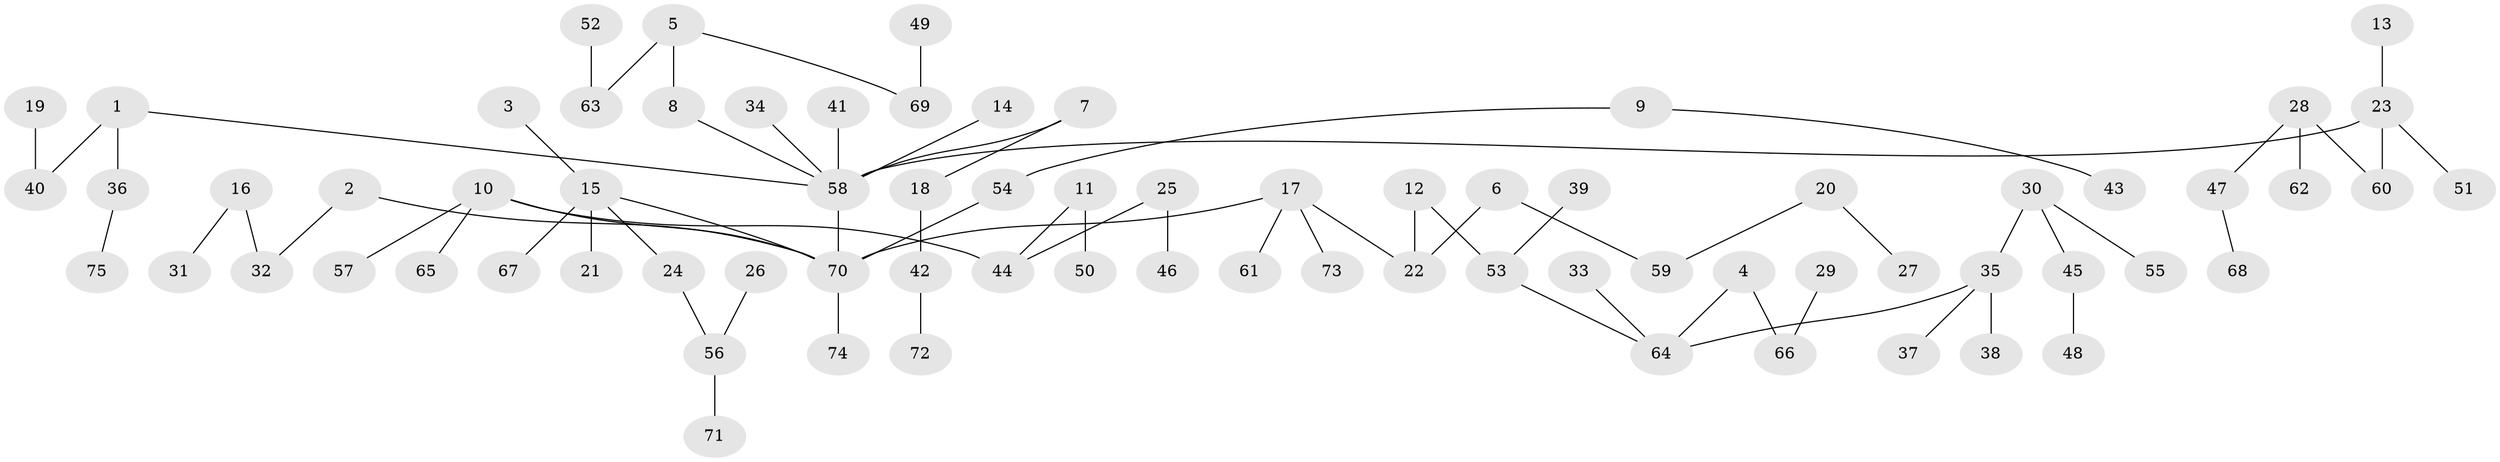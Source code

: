 // original degree distribution, {10: 0.006711409395973154, 3: 0.1342281879194631, 7: 0.006711409395973154, 5: 0.040268456375838924, 2: 0.28187919463087246, 6: 0.006711409395973154, 4: 0.04697986577181208, 1: 0.47651006711409394}
// Generated by graph-tools (version 1.1) at 2025/02/03/09/25 03:02:26]
// undirected, 75 vertices, 74 edges
graph export_dot {
graph [start="1"]
  node [color=gray90,style=filled];
  1;
  2;
  3;
  4;
  5;
  6;
  7;
  8;
  9;
  10;
  11;
  12;
  13;
  14;
  15;
  16;
  17;
  18;
  19;
  20;
  21;
  22;
  23;
  24;
  25;
  26;
  27;
  28;
  29;
  30;
  31;
  32;
  33;
  34;
  35;
  36;
  37;
  38;
  39;
  40;
  41;
  42;
  43;
  44;
  45;
  46;
  47;
  48;
  49;
  50;
  51;
  52;
  53;
  54;
  55;
  56;
  57;
  58;
  59;
  60;
  61;
  62;
  63;
  64;
  65;
  66;
  67;
  68;
  69;
  70;
  71;
  72;
  73;
  74;
  75;
  1 -- 36 [weight=1.0];
  1 -- 40 [weight=1.0];
  1 -- 58 [weight=1.0];
  2 -- 32 [weight=1.0];
  2 -- 70 [weight=1.0];
  3 -- 15 [weight=1.0];
  4 -- 64 [weight=1.0];
  4 -- 66 [weight=1.0];
  5 -- 8 [weight=1.0];
  5 -- 63 [weight=1.0];
  5 -- 69 [weight=1.0];
  6 -- 22 [weight=1.0];
  6 -- 59 [weight=1.0];
  7 -- 18 [weight=1.0];
  7 -- 58 [weight=1.0];
  8 -- 58 [weight=1.0];
  9 -- 43 [weight=1.0];
  9 -- 54 [weight=1.0];
  10 -- 44 [weight=1.0];
  10 -- 57 [weight=1.0];
  10 -- 65 [weight=1.0];
  10 -- 70 [weight=1.0];
  11 -- 44 [weight=1.0];
  11 -- 50 [weight=1.0];
  12 -- 22 [weight=1.0];
  12 -- 53 [weight=1.0];
  13 -- 23 [weight=1.0];
  14 -- 58 [weight=1.0];
  15 -- 21 [weight=1.0];
  15 -- 24 [weight=1.0];
  15 -- 67 [weight=1.0];
  15 -- 70 [weight=1.0];
  16 -- 31 [weight=1.0];
  16 -- 32 [weight=1.0];
  17 -- 22 [weight=1.0];
  17 -- 61 [weight=1.0];
  17 -- 70 [weight=1.0];
  17 -- 73 [weight=1.0];
  18 -- 42 [weight=1.0];
  19 -- 40 [weight=1.0];
  20 -- 27 [weight=1.0];
  20 -- 59 [weight=1.0];
  23 -- 51 [weight=1.0];
  23 -- 58 [weight=1.0];
  23 -- 60 [weight=1.0];
  24 -- 56 [weight=1.0];
  25 -- 44 [weight=1.0];
  25 -- 46 [weight=1.0];
  26 -- 56 [weight=1.0];
  28 -- 47 [weight=1.0];
  28 -- 60 [weight=1.0];
  28 -- 62 [weight=1.0];
  29 -- 66 [weight=1.0];
  30 -- 35 [weight=1.0];
  30 -- 45 [weight=1.0];
  30 -- 55 [weight=1.0];
  33 -- 64 [weight=1.0];
  34 -- 58 [weight=1.0];
  35 -- 37 [weight=1.0];
  35 -- 38 [weight=1.0];
  35 -- 64 [weight=1.0];
  36 -- 75 [weight=1.0];
  39 -- 53 [weight=1.0];
  41 -- 58 [weight=1.0];
  42 -- 72 [weight=1.0];
  45 -- 48 [weight=1.0];
  47 -- 68 [weight=1.0];
  49 -- 69 [weight=1.0];
  52 -- 63 [weight=1.0];
  53 -- 64 [weight=1.0];
  54 -- 70 [weight=1.0];
  56 -- 71 [weight=1.0];
  58 -- 70 [weight=1.0];
  70 -- 74 [weight=1.0];
}
